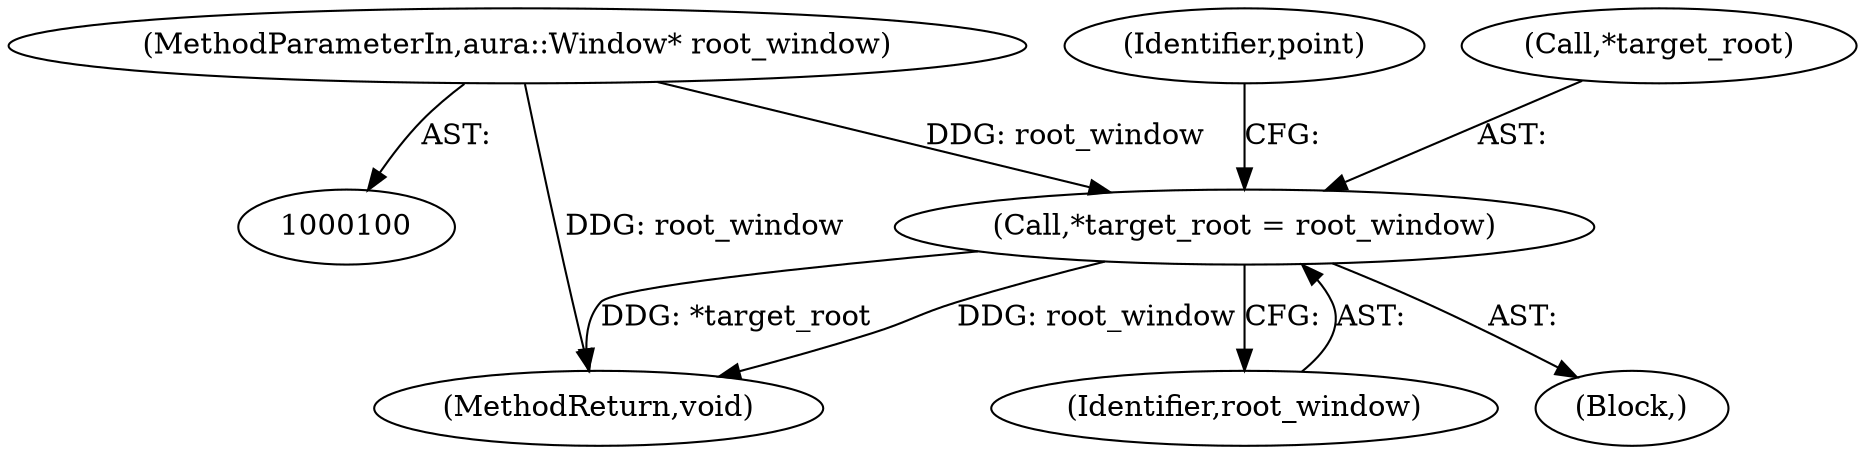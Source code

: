 digraph "0_Chrome_c21d7ac13d69cbadbbb5b2dc147be1933d52147a@pointer" {
"1000113" [label="(Call,*target_root = root_window)"];
"1000101" [label="(MethodParameterIn,aura::Window* root_window)"];
"1000105" [label="(Block,)"];
"1000167" [label="(MethodReturn,void)"];
"1000113" [label="(Call,*target_root = root_window)"];
"1000101" [label="(MethodParameterIn,aura::Window* root_window)"];
"1000119" [label="(Identifier,point)"];
"1000114" [label="(Call,*target_root)"];
"1000116" [label="(Identifier,root_window)"];
"1000113" -> "1000105"  [label="AST: "];
"1000113" -> "1000116"  [label="CFG: "];
"1000114" -> "1000113"  [label="AST: "];
"1000116" -> "1000113"  [label="AST: "];
"1000119" -> "1000113"  [label="CFG: "];
"1000113" -> "1000167"  [label="DDG: *target_root"];
"1000113" -> "1000167"  [label="DDG: root_window"];
"1000101" -> "1000113"  [label="DDG: root_window"];
"1000101" -> "1000100"  [label="AST: "];
"1000101" -> "1000167"  [label="DDG: root_window"];
}
